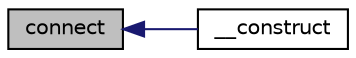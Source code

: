 digraph G
{
  edge [fontname="Helvetica",fontsize="10",labelfontname="Helvetica",labelfontsize="10"];
  node [fontname="Helvetica",fontsize="10",shape=record];
  rankdir=LR;
  Node1 [label="connect",height=0.2,width=0.4,color="black", fillcolor="grey75", style="filled" fontcolor="black"];
  Node1 -> Node2 [dir=back,color="midnightblue",fontsize="10",style="solid",fontname="Helvetica"];
  Node2 [label="__construct",height=0.2,width=0.4,color="black", fillcolor="white", style="filled",URL="$class_my_s_q_li_database.html#a81fcddb424f13e0862ee3f7e1ea57ce9"];
}
